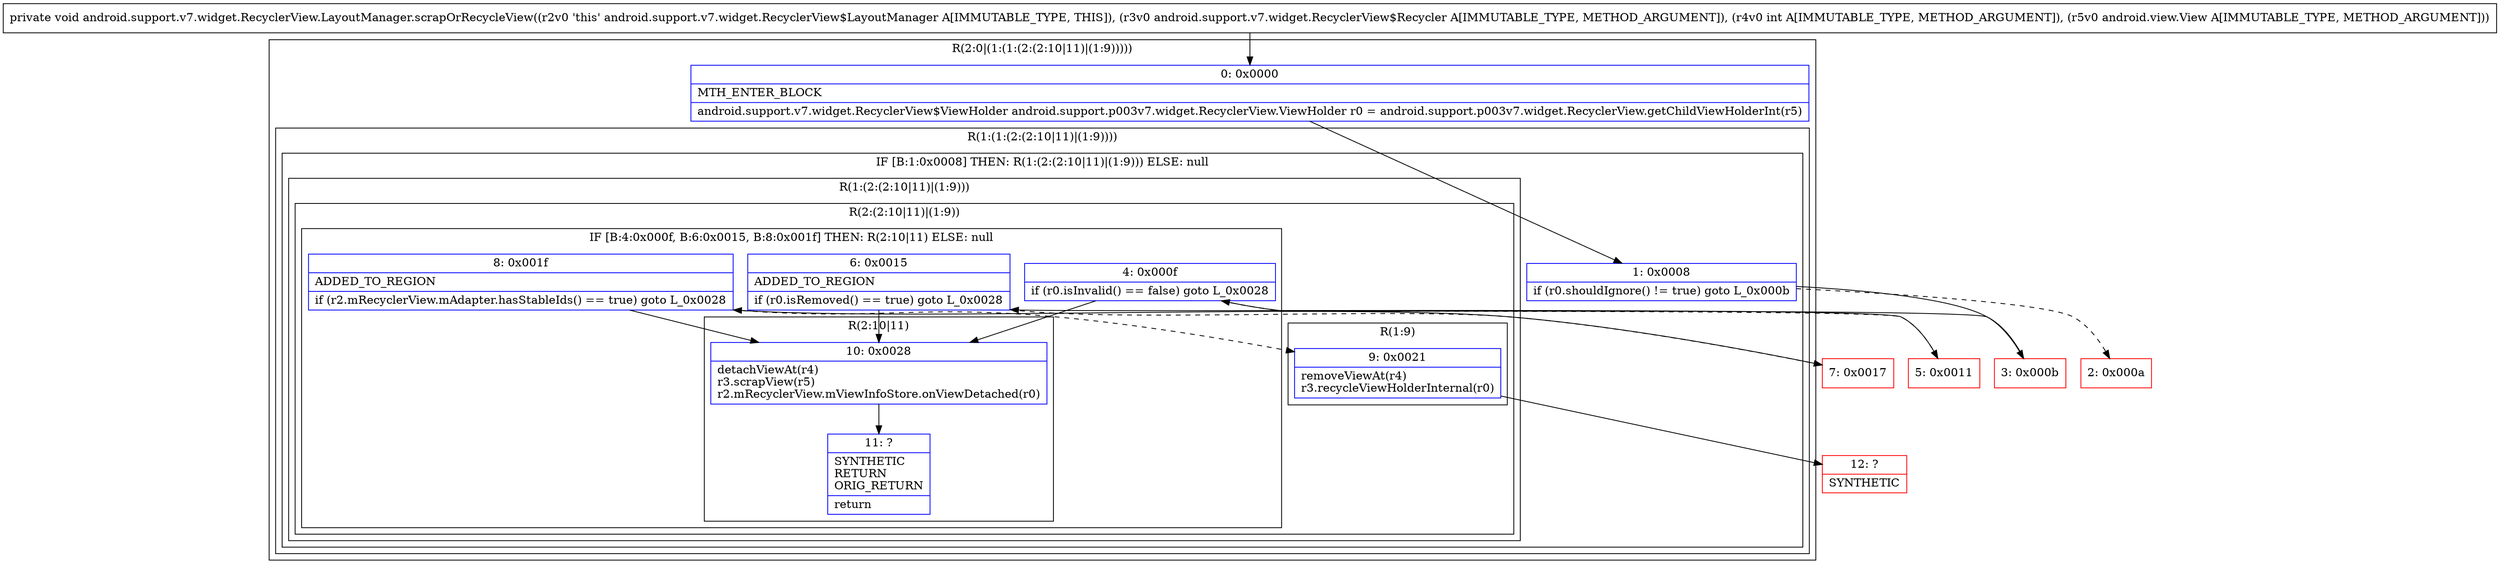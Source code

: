 digraph "CFG forandroid.support.v7.widget.RecyclerView.LayoutManager.scrapOrRecycleView(Landroid\/support\/v7\/widget\/RecyclerView$Recycler;ILandroid\/view\/View;)V" {
subgraph cluster_Region_1361952957 {
label = "R(2:0|(1:(1:(2:(2:10|11)|(1:9)))))";
node [shape=record,color=blue];
Node_0 [shape=record,label="{0\:\ 0x0000|MTH_ENTER_BLOCK\l|android.support.v7.widget.RecyclerView$ViewHolder android.support.p003v7.widget.RecyclerView.ViewHolder r0 = android.support.p003v7.widget.RecyclerView.getChildViewHolderInt(r5)\l}"];
subgraph cluster_Region_796210553 {
label = "R(1:(1:(2:(2:10|11)|(1:9))))";
node [shape=record,color=blue];
subgraph cluster_IfRegion_758444940 {
label = "IF [B:1:0x0008] THEN: R(1:(2:(2:10|11)|(1:9))) ELSE: null";
node [shape=record,color=blue];
Node_1 [shape=record,label="{1\:\ 0x0008|if (r0.shouldIgnore() != true) goto L_0x000b\l}"];
subgraph cluster_Region_1221114560 {
label = "R(1:(2:(2:10|11)|(1:9)))";
node [shape=record,color=blue];
subgraph cluster_Region_846816397 {
label = "R(2:(2:10|11)|(1:9))";
node [shape=record,color=blue];
subgraph cluster_IfRegion_1283438059 {
label = "IF [B:4:0x000f, B:6:0x0015, B:8:0x001f] THEN: R(2:10|11) ELSE: null";
node [shape=record,color=blue];
Node_4 [shape=record,label="{4\:\ 0x000f|if (r0.isInvalid() == false) goto L_0x0028\l}"];
Node_6 [shape=record,label="{6\:\ 0x0015|ADDED_TO_REGION\l|if (r0.isRemoved() == true) goto L_0x0028\l}"];
Node_8 [shape=record,label="{8\:\ 0x001f|ADDED_TO_REGION\l|if (r2.mRecyclerView.mAdapter.hasStableIds() == true) goto L_0x0028\l}"];
subgraph cluster_Region_532524846 {
label = "R(2:10|11)";
node [shape=record,color=blue];
Node_10 [shape=record,label="{10\:\ 0x0028|detachViewAt(r4)\lr3.scrapView(r5)\lr2.mRecyclerView.mViewInfoStore.onViewDetached(r0)\l}"];
Node_11 [shape=record,label="{11\:\ ?|SYNTHETIC\lRETURN\lORIG_RETURN\l|return\l}"];
}
}
subgraph cluster_Region_548056140 {
label = "R(1:9)";
node [shape=record,color=blue];
Node_9 [shape=record,label="{9\:\ 0x0021|removeViewAt(r4)\lr3.recycleViewHolderInternal(r0)\l}"];
}
}
}
}
}
}
Node_2 [shape=record,color=red,label="{2\:\ 0x000a}"];
Node_3 [shape=record,color=red,label="{3\:\ 0x000b}"];
Node_5 [shape=record,color=red,label="{5\:\ 0x0011}"];
Node_7 [shape=record,color=red,label="{7\:\ 0x0017}"];
Node_12 [shape=record,color=red,label="{12\:\ ?|SYNTHETIC\l}"];
MethodNode[shape=record,label="{private void android.support.v7.widget.RecyclerView.LayoutManager.scrapOrRecycleView((r2v0 'this' android.support.v7.widget.RecyclerView$LayoutManager A[IMMUTABLE_TYPE, THIS]), (r3v0 android.support.v7.widget.RecyclerView$Recycler A[IMMUTABLE_TYPE, METHOD_ARGUMENT]), (r4v0 int A[IMMUTABLE_TYPE, METHOD_ARGUMENT]), (r5v0 android.view.View A[IMMUTABLE_TYPE, METHOD_ARGUMENT])) }"];
MethodNode -> Node_0;
Node_0 -> Node_1;
Node_1 -> Node_2[style=dashed];
Node_1 -> Node_3;
Node_4 -> Node_5[style=dashed];
Node_4 -> Node_10;
Node_6 -> Node_7[style=dashed];
Node_6 -> Node_10;
Node_8 -> Node_9[style=dashed];
Node_8 -> Node_10;
Node_10 -> Node_11;
Node_9 -> Node_12;
Node_3 -> Node_4;
Node_5 -> Node_6;
Node_7 -> Node_8;
}

